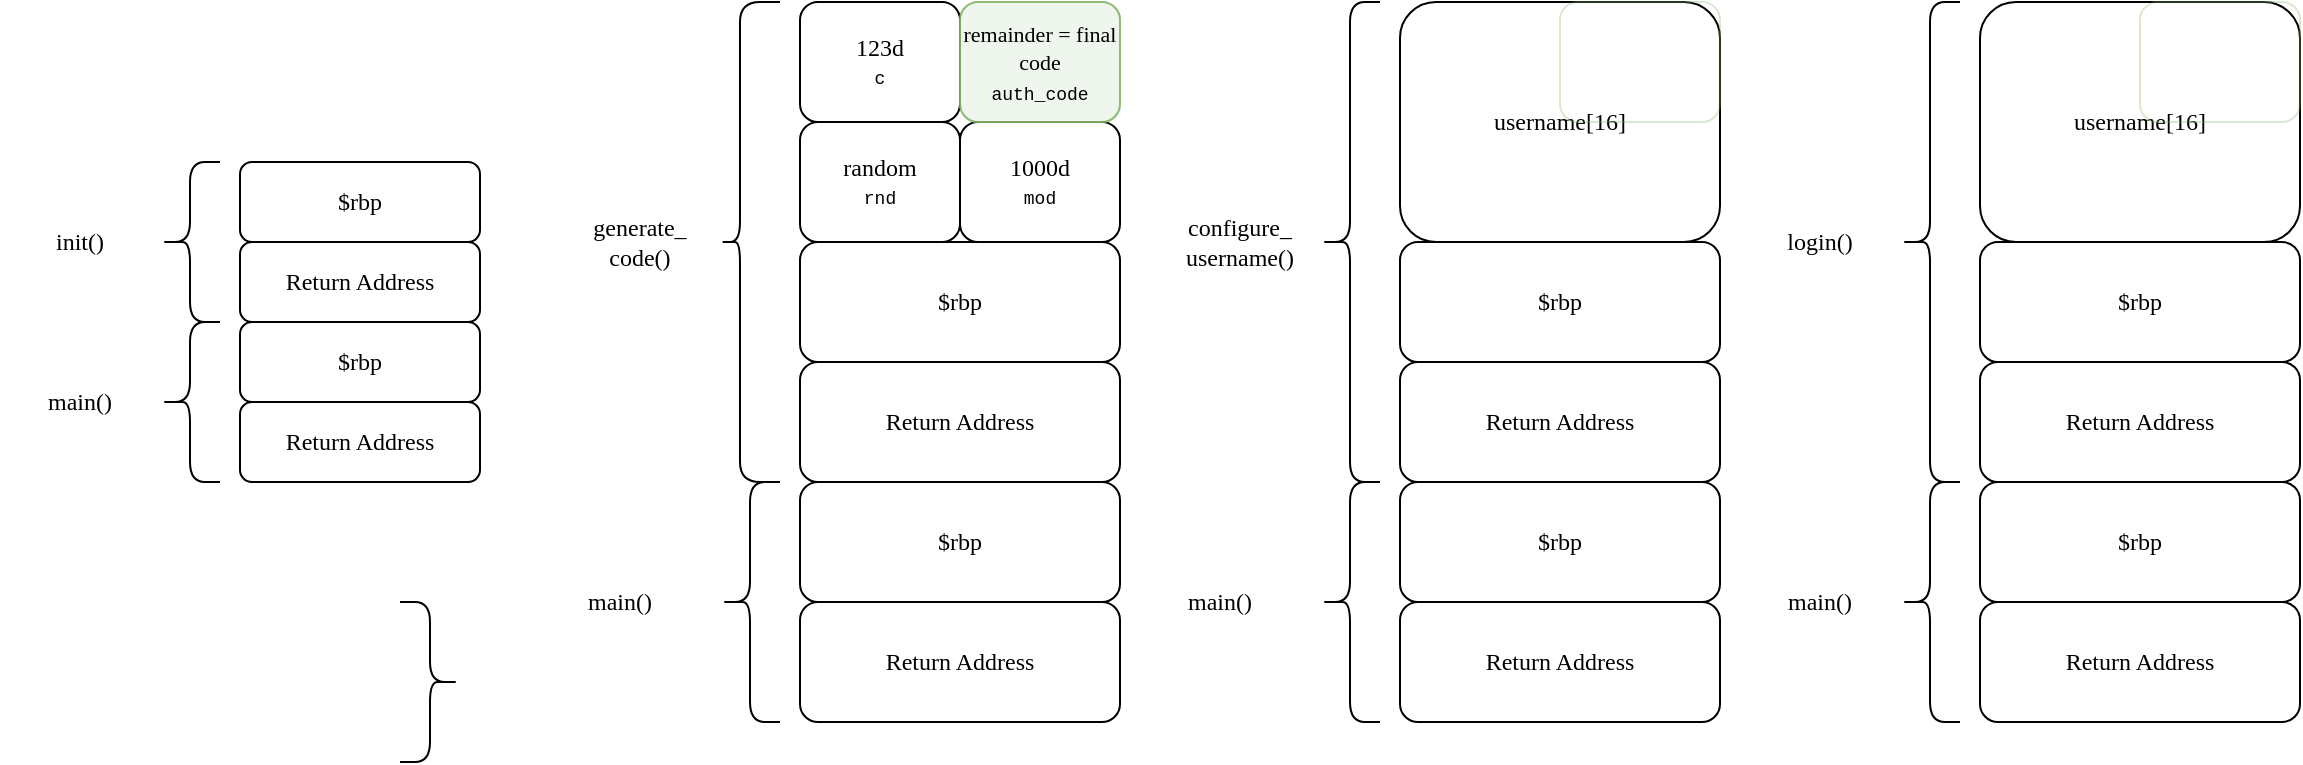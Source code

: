 <mxfile version="22.0.4" type="device">
  <diagram name="Page-1" id="QYPEfyLWqAeBeu1MuNEp">
    <mxGraphModel dx="995" dy="873" grid="0" gridSize="10" guides="1" tooltips="1" connect="1" arrows="1" fold="1" page="0" pageScale="1" pageWidth="850" pageHeight="1100" math="0" shadow="0">
      <root>
        <mxCell id="0" />
        <mxCell id="1" parent="0" />
        <mxCell id="coRXqsKyqHvni2aprEl1-1" value="&lt;font face=&quot;Lucida Console&quot;&gt;Return Address&lt;/font&gt;" style="rounded=1;whiteSpace=wrap;html=1;" parent="1" vertex="1">
          <mxGeometry x="200" y="520" width="120" height="40" as="geometry" />
        </mxCell>
        <mxCell id="coRXqsKyqHvni2aprEl1-2" value="&lt;font face=&quot;Lucida Console&quot;&gt;$rbp&lt;/font&gt;" style="rounded=1;whiteSpace=wrap;html=1;" parent="1" vertex="1">
          <mxGeometry x="200" y="480" width="120" height="40" as="geometry" />
        </mxCell>
        <mxCell id="coRXqsKyqHvni2aprEl1-3" value="&lt;font face=&quot;Lucida Console&quot;&gt;main()&lt;/font&gt;" style="text;html=1;strokeColor=none;fillColor=none;align=center;verticalAlign=middle;whiteSpace=wrap;rounded=0;" parent="1" vertex="1">
          <mxGeometry x="80" y="505" width="80" height="30" as="geometry" />
        </mxCell>
        <mxCell id="coRXqsKyqHvni2aprEl1-4" value="" style="shape=curlyBracket;whiteSpace=wrap;html=1;rounded=1;flipH=1;labelPosition=right;verticalLabelPosition=middle;align=left;verticalAlign=middle;size=0.5;" parent="1" vertex="1">
          <mxGeometry x="280" y="620" width="30" height="80" as="geometry" />
        </mxCell>
        <mxCell id="coRXqsKyqHvni2aprEl1-5" value="" style="shape=curlyBracket;whiteSpace=wrap;html=1;rounded=1;labelPosition=left;verticalLabelPosition=middle;align=right;verticalAlign=middle;" parent="1" vertex="1">
          <mxGeometry x="160" y="480" width="30" height="80" as="geometry" />
        </mxCell>
        <mxCell id="coRXqsKyqHvni2aprEl1-6" value="&lt;font face=&quot;Lucida Console&quot;&gt;Return Address&lt;/font&gt;" style="rounded=1;whiteSpace=wrap;html=1;" parent="1" vertex="1">
          <mxGeometry x="200" y="440" width="120" height="40" as="geometry" />
        </mxCell>
        <mxCell id="coRXqsKyqHvni2aprEl1-7" value="&lt;font face=&quot;Lucida Console&quot;&gt;$rbp&lt;/font&gt;" style="rounded=1;whiteSpace=wrap;html=1;" parent="1" vertex="1">
          <mxGeometry x="200" y="400" width="120" height="40" as="geometry" />
        </mxCell>
        <mxCell id="coRXqsKyqHvni2aprEl1-8" value="" style="shape=curlyBracket;whiteSpace=wrap;html=1;rounded=1;labelPosition=left;verticalLabelPosition=middle;align=right;verticalAlign=middle;" parent="1" vertex="1">
          <mxGeometry x="160" y="400" width="30" height="80" as="geometry" />
        </mxCell>
        <mxCell id="coRXqsKyqHvni2aprEl1-9" value="&lt;font face=&quot;Lucida Console&quot;&gt;init()&lt;/font&gt;" style="text;html=1;strokeColor=none;fillColor=none;align=center;verticalAlign=middle;whiteSpace=wrap;rounded=0;" parent="1" vertex="1">
          <mxGeometry x="80" y="425" width="80" height="30" as="geometry" />
        </mxCell>
        <mxCell id="coRXqsKyqHvni2aprEl1-12" value="&lt;font face=&quot;Lucida Console&quot;&gt;main()&lt;/font&gt;" style="text;html=1;strokeColor=none;fillColor=none;align=center;verticalAlign=middle;whiteSpace=wrap;rounded=0;" parent="1" vertex="1">
          <mxGeometry x="350" y="605" width="80" height="30" as="geometry" />
        </mxCell>
        <mxCell id="coRXqsKyqHvni2aprEl1-13" value="" style="shape=curlyBracket;whiteSpace=wrap;html=1;rounded=1;labelPosition=left;verticalLabelPosition=middle;align=right;verticalAlign=middle;" parent="1" vertex="1">
          <mxGeometry x="440" y="560" width="30" height="120" as="geometry" />
        </mxCell>
        <mxCell id="coRXqsKyqHvni2aprEl1-16" value="&lt;font face=&quot;Lucida Console&quot;&gt;generate_&lt;br&gt;code()&lt;/font&gt;" style="text;html=1;strokeColor=none;fillColor=none;align=center;verticalAlign=middle;whiteSpace=wrap;rounded=0;" parent="1" vertex="1">
          <mxGeometry x="360" y="425" width="80" height="30" as="geometry" />
        </mxCell>
        <mxCell id="coRXqsKyqHvni2aprEl1-18" value="&lt;font face=&quot;Lucida Console&quot;&gt;random&lt;/font&gt;&lt;br&gt;&lt;font face=&quot;Courier New&quot; style=&quot;font-size: 9px;&quot;&gt;rnd&lt;/font&gt;" style="rounded=1;whiteSpace=wrap;html=1;" parent="1" vertex="1">
          <mxGeometry x="480" y="380" width="80" height="60" as="geometry" />
        </mxCell>
        <mxCell id="coRXqsKyqHvni2aprEl1-20" value="&lt;font face=&quot;Lucida Console&quot;&gt;1000d&lt;/font&gt;&lt;br&gt;&lt;font face=&quot;Courier New&quot; style=&quot;font-size: 9px;&quot;&gt;mod&lt;/font&gt;" style="rounded=1;whiteSpace=wrap;html=1;" parent="1" vertex="1">
          <mxGeometry x="560" y="380" width="80" height="60" as="geometry" />
        </mxCell>
        <mxCell id="coRXqsKyqHvni2aprEl1-21" value="&lt;font face=&quot;Lucida Console&quot;&gt;123d&lt;/font&gt;&lt;br&gt;&lt;font face=&quot;Courier New&quot; style=&quot;font-size: 9px;&quot;&gt;c&lt;/font&gt;" style="rounded=1;whiteSpace=wrap;html=1;" parent="1" vertex="1">
          <mxGeometry x="480" y="320" width="80" height="60" as="geometry" />
        </mxCell>
        <mxCell id="coRXqsKyqHvni2aprEl1-23" value="&lt;font style=&quot;font-family: &amp;quot;Lucida Console&amp;quot;; font-size: 11px;&quot;&gt;remainder = final code&lt;/font&gt;&lt;br&gt;&lt;font face=&quot;Courier New&quot; style=&quot;font-size: 9px;&quot;&gt;auth_code&lt;/font&gt;" style="rounded=1;whiteSpace=wrap;html=1;fillColor=#d5e8d4;strokeColor=#82b366;opacity=40;" parent="1" vertex="1">
          <mxGeometry x="560" y="320" width="80" height="60" as="geometry" />
        </mxCell>
        <mxCell id="coRXqsKyqHvni2aprEl1-24" value="&lt;font face=&quot;Lucida Console&quot;&gt;Return Address&lt;/font&gt;" style="rounded=1;whiteSpace=wrap;html=1;" parent="1" vertex="1">
          <mxGeometry x="480" y="620" width="160" height="60" as="geometry" />
        </mxCell>
        <mxCell id="coRXqsKyqHvni2aprEl1-25" value="&lt;font face=&quot;Lucida Console&quot;&gt;$rbp&lt;/font&gt;" style="rounded=1;whiteSpace=wrap;html=1;" parent="1" vertex="1">
          <mxGeometry x="480" y="560" width="160" height="60" as="geometry" />
        </mxCell>
        <mxCell id="coRXqsKyqHvni2aprEl1-26" value="" style="shape=curlyBracket;whiteSpace=wrap;html=1;rounded=1;labelPosition=left;verticalLabelPosition=middle;align=right;verticalAlign=middle;size=0.333;" parent="1" vertex="1">
          <mxGeometry x="440" y="320" width="30" height="240" as="geometry" />
        </mxCell>
        <mxCell id="coRXqsKyqHvni2aprEl1-27" value="&lt;font face=&quot;Lucida Console&quot;&gt;Return Address&lt;/font&gt;" style="rounded=1;whiteSpace=wrap;html=1;" parent="1" vertex="1">
          <mxGeometry x="480" y="500" width="160" height="60" as="geometry" />
        </mxCell>
        <mxCell id="coRXqsKyqHvni2aprEl1-28" value="&lt;font face=&quot;Lucida Console&quot;&gt;$rbp&lt;/font&gt;" style="rounded=1;whiteSpace=wrap;html=1;" parent="1" vertex="1">
          <mxGeometry x="480" y="440" width="160" height="60" as="geometry" />
        </mxCell>
        <mxCell id="coRXqsKyqHvni2aprEl1-29" value="&lt;font face=&quot;Lucida Console&quot;&gt;main()&lt;/font&gt;" style="text;html=1;strokeColor=none;fillColor=none;align=center;verticalAlign=middle;whiteSpace=wrap;rounded=0;" parent="1" vertex="1">
          <mxGeometry x="650" y="605" width="80" height="30" as="geometry" />
        </mxCell>
        <mxCell id="coRXqsKyqHvni2aprEl1-30" value="" style="shape=curlyBracket;whiteSpace=wrap;html=1;rounded=1;labelPosition=left;verticalLabelPosition=middle;align=right;verticalAlign=middle;" parent="1" vertex="1">
          <mxGeometry x="740" y="560" width="30" height="120" as="geometry" />
        </mxCell>
        <mxCell id="coRXqsKyqHvni2aprEl1-31" value="&lt;font face=&quot;Lucida Console&quot;&gt;Return Address&lt;/font&gt;" style="rounded=1;whiteSpace=wrap;html=1;" parent="1" vertex="1">
          <mxGeometry x="780" y="620" width="160" height="60" as="geometry" />
        </mxCell>
        <mxCell id="coRXqsKyqHvni2aprEl1-32" value="&lt;font face=&quot;Lucida Console&quot;&gt;$rbp&lt;/font&gt;" style="rounded=1;whiteSpace=wrap;html=1;" parent="1" vertex="1">
          <mxGeometry x="780" y="560" width="160" height="60" as="geometry" />
        </mxCell>
        <mxCell id="coRXqsKyqHvni2aprEl1-33" value="&lt;font face=&quot;Lucida Console&quot;&gt;configure_&lt;br&gt;username()&lt;/font&gt;" style="text;html=1;strokeColor=none;fillColor=none;align=center;verticalAlign=middle;whiteSpace=wrap;rounded=0;" parent="1" vertex="1">
          <mxGeometry x="660" y="425" width="80" height="30" as="geometry" />
        </mxCell>
        <mxCell id="coRXqsKyqHvni2aprEl1-34" value="&lt;font face=&quot;Lucida Console&quot;&gt;Return Address&lt;/font&gt;" style="rounded=1;whiteSpace=wrap;html=1;" parent="1" vertex="1">
          <mxGeometry x="780" y="500" width="160" height="60" as="geometry" />
        </mxCell>
        <mxCell id="coRXqsKyqHvni2aprEl1-35" value="&lt;font face=&quot;Lucida Console&quot;&gt;$rbp&lt;/font&gt;" style="rounded=1;whiteSpace=wrap;html=1;" parent="1" vertex="1">
          <mxGeometry x="780" y="440" width="160" height="60" as="geometry" />
        </mxCell>
        <mxCell id="coRXqsKyqHvni2aprEl1-36" value="&lt;font face=&quot;Lucida Console&quot;&gt;username[16]&lt;/font&gt;" style="rounded=1;whiteSpace=wrap;html=1;fillColor=none;" parent="1" vertex="1">
          <mxGeometry x="780" y="320" width="160" height="120" as="geometry" />
        </mxCell>
        <mxCell id="coRXqsKyqHvni2aprEl1-37" value="" style="shape=curlyBracket;whiteSpace=wrap;html=1;rounded=1;labelPosition=left;verticalLabelPosition=middle;align=right;verticalAlign=middle;" parent="1" vertex="1">
          <mxGeometry x="740" y="320" width="30" height="240" as="geometry" />
        </mxCell>
        <mxCell id="coRXqsKyqHvni2aprEl1-38" value="" style="shape=curlyBracket;whiteSpace=wrap;html=1;rounded=1;labelPosition=left;verticalLabelPosition=middle;align=right;verticalAlign=middle;" parent="1" vertex="1">
          <mxGeometry x="1030" y="560" width="30" height="120" as="geometry" />
        </mxCell>
        <mxCell id="coRXqsKyqHvni2aprEl1-39" value="&lt;font face=&quot;Lucida Console&quot;&gt;Return Address&lt;/font&gt;" style="rounded=1;whiteSpace=wrap;html=1;" parent="1" vertex="1">
          <mxGeometry x="1070" y="620" width="160" height="60" as="geometry" />
        </mxCell>
        <mxCell id="coRXqsKyqHvni2aprEl1-40" value="&lt;font face=&quot;Lucida Console&quot;&gt;$rbp&lt;/font&gt;" style="rounded=1;whiteSpace=wrap;html=1;" parent="1" vertex="1">
          <mxGeometry x="1070" y="560" width="160" height="60" as="geometry" />
        </mxCell>
        <mxCell id="coRXqsKyqHvni2aprEl1-41" value="&lt;font face=&quot;Lucida Console&quot;&gt;login()&lt;/font&gt;" style="text;html=1;strokeColor=none;fillColor=none;align=center;verticalAlign=middle;whiteSpace=wrap;rounded=0;" parent="1" vertex="1">
          <mxGeometry x="950" y="425" width="80" height="30" as="geometry" />
        </mxCell>
        <mxCell id="coRXqsKyqHvni2aprEl1-42" value="&lt;font face=&quot;Lucida Console&quot;&gt;Return Address&lt;/font&gt;" style="rounded=1;whiteSpace=wrap;html=1;" parent="1" vertex="1">
          <mxGeometry x="1070" y="500" width="160" height="60" as="geometry" />
        </mxCell>
        <mxCell id="coRXqsKyqHvni2aprEl1-43" value="&lt;font face=&quot;Lucida Console&quot;&gt;$rbp&lt;/font&gt;" style="rounded=1;whiteSpace=wrap;html=1;" parent="1" vertex="1">
          <mxGeometry x="1070" y="440" width="160" height="60" as="geometry" />
        </mxCell>
        <mxCell id="coRXqsKyqHvni2aprEl1-45" value="" style="shape=curlyBracket;whiteSpace=wrap;html=1;rounded=1;labelPosition=left;verticalLabelPosition=middle;align=right;verticalAlign=middle;" parent="1" vertex="1">
          <mxGeometry x="1030" y="320" width="30" height="240" as="geometry" />
        </mxCell>
        <mxCell id="coRXqsKyqHvni2aprEl1-46" value="&lt;font face=&quot;Lucida Console&quot;&gt;main()&lt;/font&gt;" style="text;html=1;strokeColor=none;fillColor=none;align=center;verticalAlign=middle;whiteSpace=wrap;rounded=0;" parent="1" vertex="1">
          <mxGeometry x="950" y="605" width="80" height="30" as="geometry" />
        </mxCell>
        <mxCell id="coRXqsKyqHvni2aprEl1-49" value="" style="rounded=1;whiteSpace=wrap;html=1;fillColor=none;strokeColor=#82b366;opacity=30;" parent="1" vertex="1">
          <mxGeometry x="860" y="320" width="80" height="60" as="geometry" />
        </mxCell>
        <mxCell id="coRXqsKyqHvni2aprEl1-47" value="" style="rounded=1;whiteSpace=wrap;html=1;fillColor=none;strokeColor=#82b366;opacity=80;" parent="1" vertex="1">
          <mxGeometry x="560" y="320" width="80" height="60" as="geometry" />
        </mxCell>
        <mxCell id="coRXqsKyqHvni2aprEl1-50" value="&lt;font face=&quot;Lucida Console&quot;&gt;username[16]&lt;/font&gt;" style="rounded=1;whiteSpace=wrap;html=1;fillColor=none;" parent="1" vertex="1">
          <mxGeometry x="1070" y="320" width="160" height="120" as="geometry" />
        </mxCell>
        <mxCell id="coRXqsKyqHvni2aprEl1-51" value="" style="rounded=1;whiteSpace=wrap;html=1;fillColor=none;strokeColor=#82b366;opacity=30;" parent="1" vertex="1">
          <mxGeometry x="1150" y="320" width="80" height="60" as="geometry" />
        </mxCell>
      </root>
    </mxGraphModel>
  </diagram>
</mxfile>
